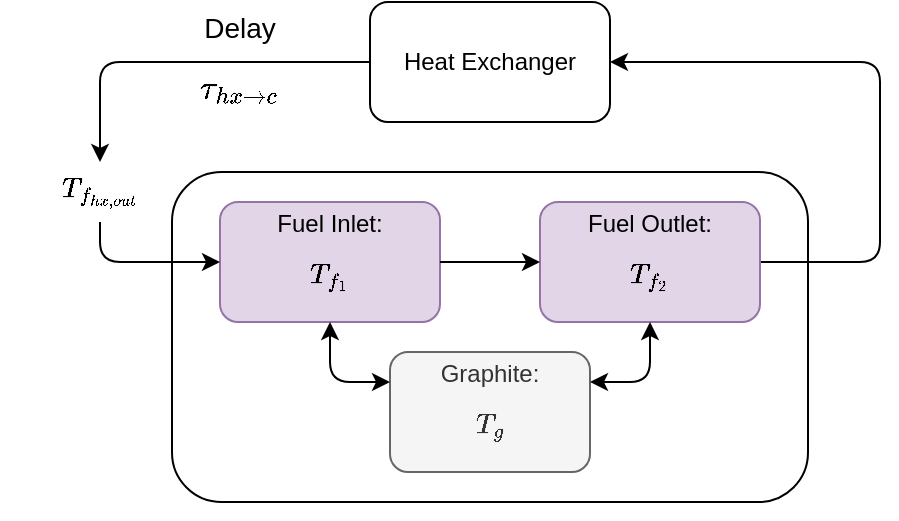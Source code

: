 <mxfile version="22.1.19" type="github">
  <diagram name="Page-1" id="iysN_2LWHAl4f9Z4SGd8">
    <mxGraphModel dx="1356" dy="743" grid="1" gridSize="10" guides="1" tooltips="1" connect="1" arrows="1" fold="1" page="1" pageScale="1" pageWidth="850" pageHeight="1100" math="1" shadow="0">
      <root>
        <mxCell id="0" />
        <mxCell id="1" parent="0" />
        <mxCell id="shUx7FzOw33gI_u7dY2l-1" value="" style="rounded=1;whiteSpace=wrap;html=1;fontSize=16;" parent="1" vertex="1">
          <mxGeometry x="276" y="155" width="318" height="165" as="geometry" />
        </mxCell>
        <mxCell id="shUx7FzOw33gI_u7dY2l-2" value="Fuel Inlet: $$T_{f_{1}}$$" style="rounded=1;whiteSpace=wrap;html=1;fillColor=#e1d5e7;strokeColor=#9673a6;" parent="1" vertex="1">
          <mxGeometry x="300" y="170" width="110" height="60" as="geometry" />
        </mxCell>
        <mxCell id="shUx7FzOw33gI_u7dY2l-8" value="Graphite: $$T_g$$" style="rounded=1;whiteSpace=wrap;html=1;fillColor=#f5f5f5;strokeColor=#666666;fontColor=#333333;" parent="1" vertex="1">
          <mxGeometry x="385" y="245" width="100" height="60" as="geometry" />
        </mxCell>
        <mxCell id="shUx7FzOw33gI_u7dY2l-26" value="" style="endArrow=classic;html=1;rounded=1;entryX=0;entryY=0.5;entryDx=0;entryDy=0;curved=0;strokeColor=#000000;fillColor=#0050ef;" parent="1" target="shUx7FzOw33gI_u7dY2l-2" edge="1">
          <mxGeometry width="50" height="50" relative="1" as="geometry">
            <mxPoint x="240" y="180" as="sourcePoint" />
            <mxPoint x="410" y="190" as="targetPoint" />
            <Array as="points">
              <mxPoint x="240" y="200" />
            </Array>
          </mxGeometry>
        </mxCell>
        <mxCell id="shUx7FzOw33gI_u7dY2l-28" value="" style="endArrow=classic;html=1;rounded=1;exitX=1;exitY=0.5;exitDx=0;exitDy=0;curved=0;entryX=1;entryY=0.5;entryDx=0;entryDy=0;" parent="1" source="shUx7FzOw33gI_u7dY2l-32" target="OVqc9PXpgNsdq9rnyQdo-1" edge="1">
          <mxGeometry width="50" height="50" relative="1" as="geometry">
            <mxPoint x="570" y="195" as="sourcePoint" />
            <mxPoint x="640" y="180" as="targetPoint" />
            <Array as="points">
              <mxPoint x="630" y="200" />
              <mxPoint x="630" y="150" />
              <mxPoint x="630" y="100" />
            </Array>
          </mxGeometry>
        </mxCell>
        <mxCell id="shUx7FzOw33gI_u7dY2l-32" value="Fuel Outlet: $$T_{f_{2}}$$" style="rounded=1;whiteSpace=wrap;html=1;fillColor=#e1d5e7;strokeColor=#9673a6;" parent="1" vertex="1">
          <mxGeometry x="460" y="170" width="110" height="60" as="geometry" />
        </mxCell>
        <mxCell id="shUx7FzOw33gI_u7dY2l-33" value="" style="endArrow=classic;html=1;rounded=1;exitX=1;exitY=0.5;exitDx=0;exitDy=0;entryX=0;entryY=0.5;entryDx=0;entryDy=0;" parent="1" source="shUx7FzOw33gI_u7dY2l-2" target="shUx7FzOw33gI_u7dY2l-32" edge="1">
          <mxGeometry width="50" height="50" relative="1" as="geometry">
            <mxPoint x="410" y="300" as="sourcePoint" />
            <mxPoint x="460" y="250" as="targetPoint" />
          </mxGeometry>
        </mxCell>
        <mxCell id="shUx7FzOw33gI_u7dY2l-38" value="" style="endArrow=classic;startArrow=classic;html=1;rounded=1;exitX=0.5;exitY=1;exitDx=0;exitDy=0;entryX=0;entryY=0.25;entryDx=0;entryDy=0;curved=0;" parent="1" source="shUx7FzOw33gI_u7dY2l-2" target="shUx7FzOw33gI_u7dY2l-8" edge="1">
          <mxGeometry width="50" height="50" relative="1" as="geometry">
            <mxPoint x="410" y="300" as="sourcePoint" />
            <mxPoint x="460" y="250" as="targetPoint" />
            <Array as="points">
              <mxPoint x="355" y="260" />
            </Array>
          </mxGeometry>
        </mxCell>
        <mxCell id="shUx7FzOw33gI_u7dY2l-39" value="" style="endArrow=classic;startArrow=classic;html=1;rounded=1;exitX=1;exitY=0.25;exitDx=0;exitDy=0;entryX=0.5;entryY=1;entryDx=0;entryDy=0;curved=0;" parent="1" source="shUx7FzOw33gI_u7dY2l-8" target="shUx7FzOw33gI_u7dY2l-32" edge="1">
          <mxGeometry width="50" height="50" relative="1" as="geometry">
            <mxPoint x="410" y="300" as="sourcePoint" />
            <mxPoint x="460" y="250" as="targetPoint" />
            <Array as="points">
              <mxPoint x="515" y="260" />
            </Array>
          </mxGeometry>
        </mxCell>
        <mxCell id="shUx7FzOw33gI_u7dY2l-43" value="$$T_{f_{hx,out}}$$" style="text;html=1;strokeColor=none;fillColor=none;align=center;verticalAlign=middle;whiteSpace=wrap;rounded=1;" parent="1" vertex="1">
          <mxGeometry x="210" y="150" width="60" height="30" as="geometry" />
        </mxCell>
        <mxCell id="OVqc9PXpgNsdq9rnyQdo-1" value="Heat Exchanger" style="rounded=1;whiteSpace=wrap;html=1;" parent="1" vertex="1">
          <mxGeometry x="375" y="70" width="120" height="60" as="geometry" />
        </mxCell>
        <mxCell id="OVqc9PXpgNsdq9rnyQdo-3" value="Delay $$\tau_{hx \rightarrow c}$$" style="text;html=1;strokeColor=none;fillColor=none;align=center;verticalAlign=middle;whiteSpace=wrap;rounded=0;strokeWidth=1;fontSize=14;" parent="1" vertex="1">
          <mxGeometry x="260" y="90" width="100" height="30" as="geometry" />
        </mxCell>
        <mxCell id="OVqc9PXpgNsdq9rnyQdo-5" value="" style="endArrow=classic;html=1;rounded=1;exitX=0;exitY=0.5;exitDx=0;exitDy=0;entryX=0.5;entryY=0;entryDx=0;entryDy=0;curved=0;" parent="1" source="OVqc9PXpgNsdq9rnyQdo-1" target="shUx7FzOw33gI_u7dY2l-43" edge="1">
          <mxGeometry width="50" height="50" relative="1" as="geometry">
            <mxPoint x="400" y="360" as="sourcePoint" />
            <mxPoint x="450" y="310" as="targetPoint" />
            <Array as="points">
              <mxPoint x="240" y="100" />
            </Array>
          </mxGeometry>
        </mxCell>
        <mxCell id="knx08vlb1ocGrsRDQPjy-1" style="edgeStyle=orthogonalEdgeStyle;rounded=0;orthogonalLoop=1;jettySize=auto;html=1;exitX=0.5;exitY=1;exitDx=0;exitDy=0;" edge="1" parent="1" source="shUx7FzOw33gI_u7dY2l-1" target="shUx7FzOw33gI_u7dY2l-1">
          <mxGeometry relative="1" as="geometry" />
        </mxCell>
        <mxCell id="knx08vlb1ocGrsRDQPjy-2" style="edgeStyle=orthogonalEdgeStyle;rounded=0;orthogonalLoop=1;jettySize=auto;html=1;exitX=0.5;exitY=1;exitDx=0;exitDy=0;" edge="1" parent="1" source="shUx7FzOw33gI_u7dY2l-1" target="shUx7FzOw33gI_u7dY2l-1">
          <mxGeometry relative="1" as="geometry" />
        </mxCell>
      </root>
    </mxGraphModel>
  </diagram>
</mxfile>
